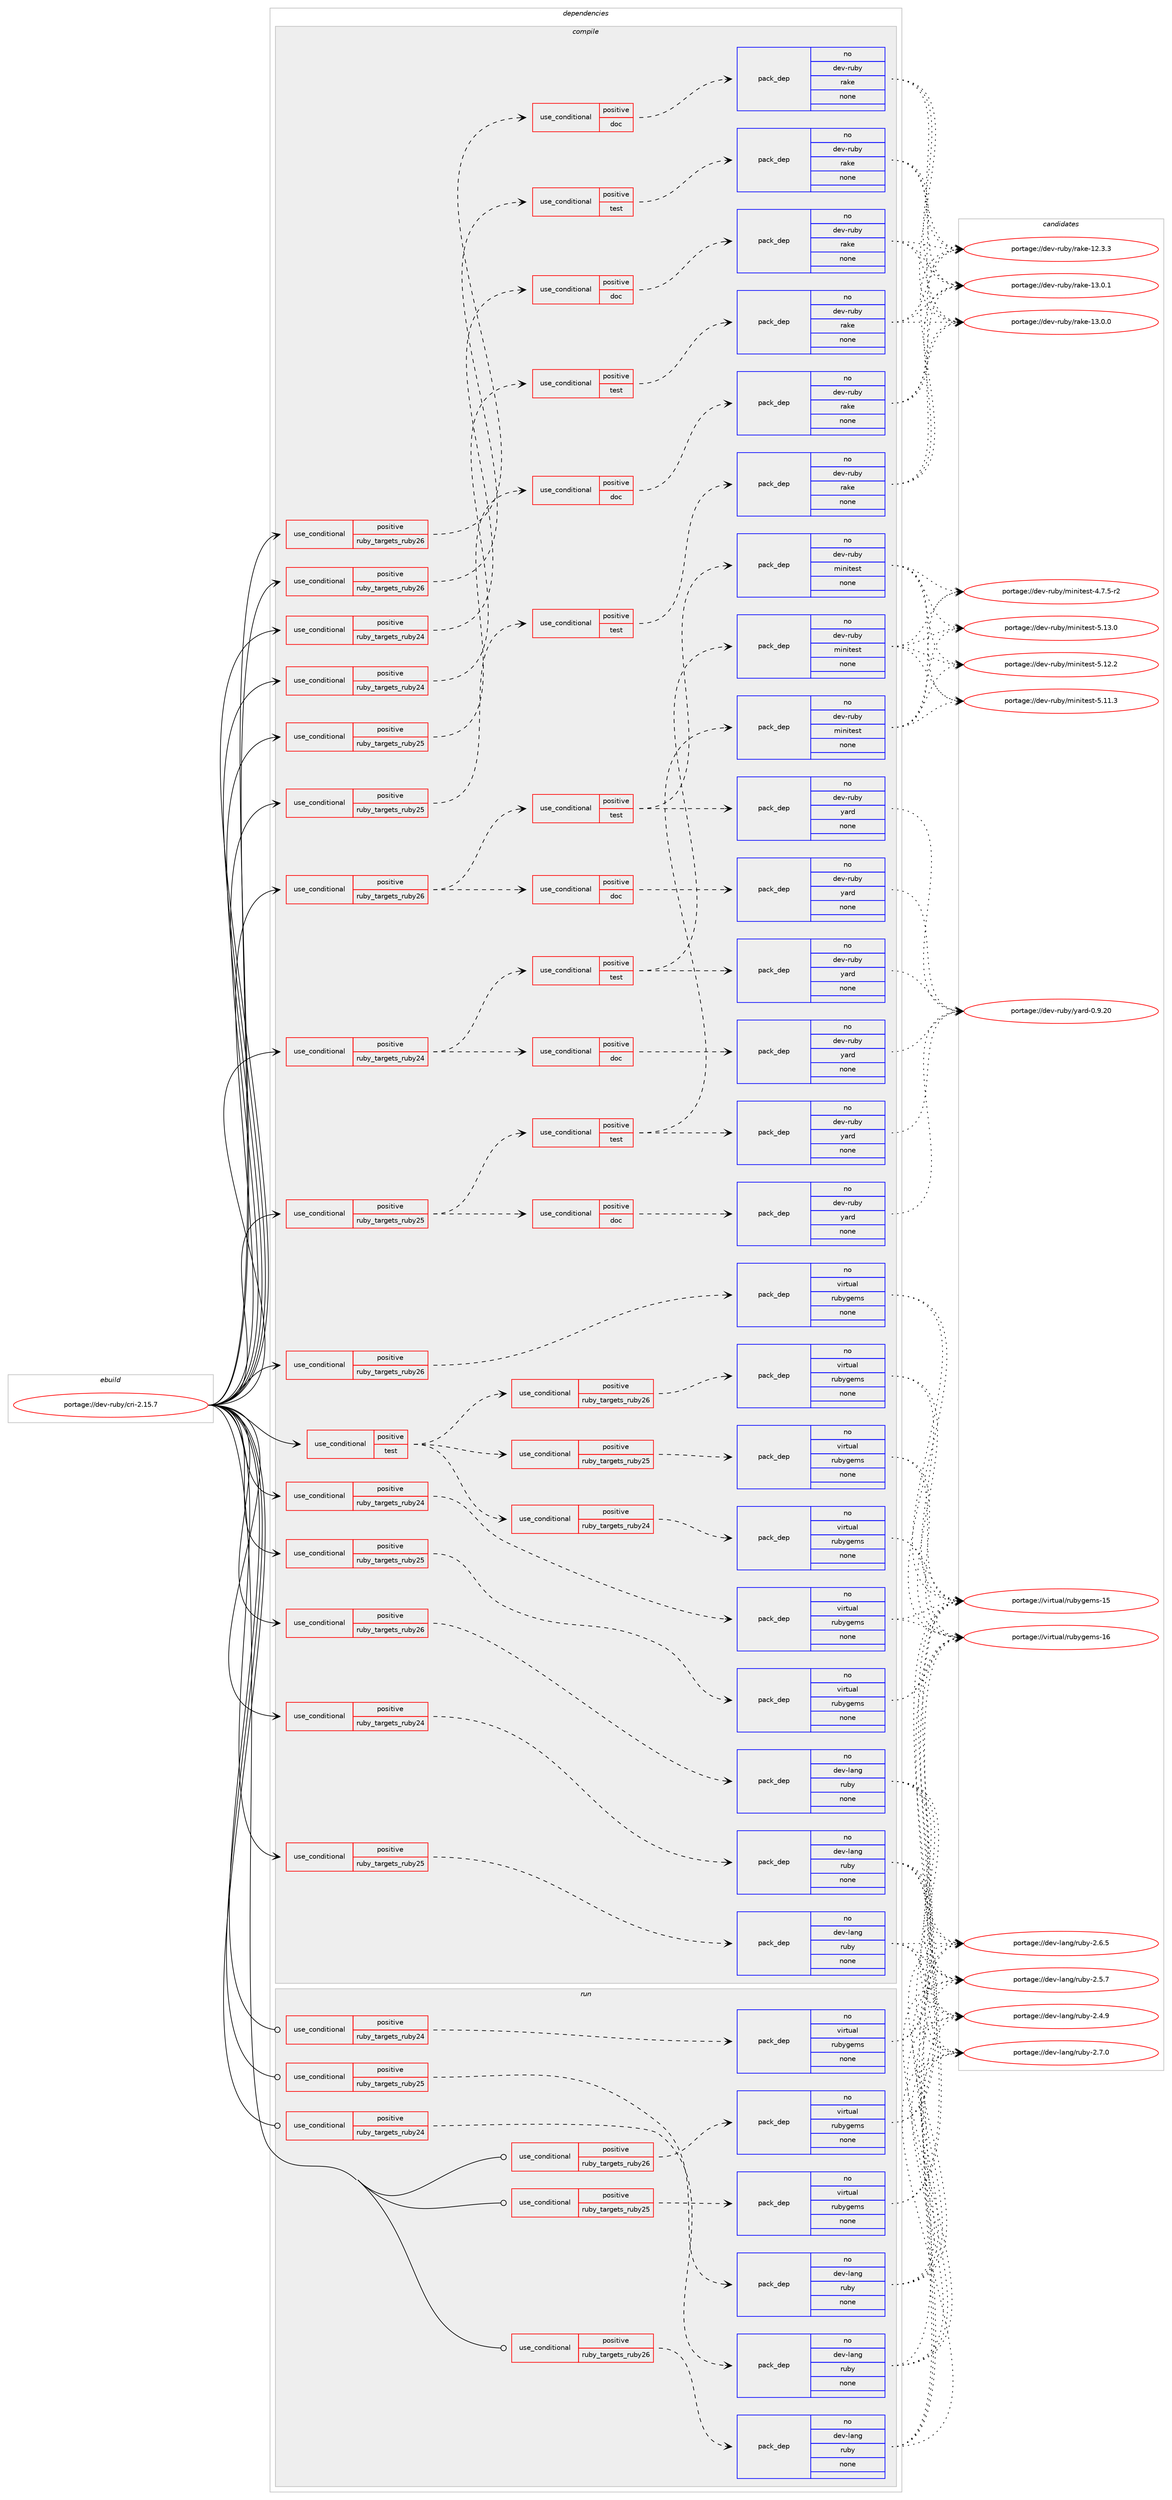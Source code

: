 digraph prolog {

# *************
# Graph options
# *************

newrank=true;
concentrate=true;
compound=true;
graph [rankdir=LR,fontname=Helvetica,fontsize=10,ranksep=1.5];#, ranksep=2.5, nodesep=0.2];
edge  [arrowhead=vee];
node  [fontname=Helvetica,fontsize=10];

# **********
# The ebuild
# **********

subgraph cluster_leftcol {
color=gray;
rank=same;
label=<<i>ebuild</i>>;
id [label="portage://dev-ruby/cri-2.15.7", color=red, width=4, href="../dev-ruby/cri-2.15.7.svg"];
}

# ****************
# The dependencies
# ****************

subgraph cluster_midcol {
color=gray;
label=<<i>dependencies</i>>;
subgraph cluster_compile {
fillcolor="#eeeeee";
style=filled;
label=<<i>compile</i>>;
subgraph cond90168 {
dependency361592 [label=<<TABLE BORDER="0" CELLBORDER="1" CELLSPACING="0" CELLPADDING="4"><TR><TD ROWSPAN="3" CELLPADDING="10">use_conditional</TD></TR><TR><TD>positive</TD></TR><TR><TD>ruby_targets_ruby24</TD></TR></TABLE>>, shape=none, color=red];
subgraph cond90169 {
dependency361593 [label=<<TABLE BORDER="0" CELLBORDER="1" CELLSPACING="0" CELLPADDING="4"><TR><TD ROWSPAN="3" CELLPADDING="10">use_conditional</TD></TR><TR><TD>positive</TD></TR><TR><TD>doc</TD></TR></TABLE>>, shape=none, color=red];
subgraph pack266610 {
dependency361594 [label=<<TABLE BORDER="0" CELLBORDER="1" CELLSPACING="0" CELLPADDING="4" WIDTH="220"><TR><TD ROWSPAN="6" CELLPADDING="30">pack_dep</TD></TR><TR><TD WIDTH="110">no</TD></TR><TR><TD>dev-ruby</TD></TR><TR><TD>rake</TD></TR><TR><TD>none</TD></TR><TR><TD></TD></TR></TABLE>>, shape=none, color=blue];
}
dependency361593:e -> dependency361594:w [weight=20,style="dashed",arrowhead="vee"];
}
dependency361592:e -> dependency361593:w [weight=20,style="dashed",arrowhead="vee"];
}
id:e -> dependency361592:w [weight=20,style="solid",arrowhead="vee"];
subgraph cond90170 {
dependency361595 [label=<<TABLE BORDER="0" CELLBORDER="1" CELLSPACING="0" CELLPADDING="4"><TR><TD ROWSPAN="3" CELLPADDING="10">use_conditional</TD></TR><TR><TD>positive</TD></TR><TR><TD>ruby_targets_ruby24</TD></TR></TABLE>>, shape=none, color=red];
subgraph cond90171 {
dependency361596 [label=<<TABLE BORDER="0" CELLBORDER="1" CELLSPACING="0" CELLPADDING="4"><TR><TD ROWSPAN="3" CELLPADDING="10">use_conditional</TD></TR><TR><TD>positive</TD></TR><TR><TD>doc</TD></TR></TABLE>>, shape=none, color=red];
subgraph pack266611 {
dependency361597 [label=<<TABLE BORDER="0" CELLBORDER="1" CELLSPACING="0" CELLPADDING="4" WIDTH="220"><TR><TD ROWSPAN="6" CELLPADDING="30">pack_dep</TD></TR><TR><TD WIDTH="110">no</TD></TR><TR><TD>dev-ruby</TD></TR><TR><TD>yard</TD></TR><TR><TD>none</TD></TR><TR><TD></TD></TR></TABLE>>, shape=none, color=blue];
}
dependency361596:e -> dependency361597:w [weight=20,style="dashed",arrowhead="vee"];
}
dependency361595:e -> dependency361596:w [weight=20,style="dashed",arrowhead="vee"];
subgraph cond90172 {
dependency361598 [label=<<TABLE BORDER="0" CELLBORDER="1" CELLSPACING="0" CELLPADDING="4"><TR><TD ROWSPAN="3" CELLPADDING="10">use_conditional</TD></TR><TR><TD>positive</TD></TR><TR><TD>test</TD></TR></TABLE>>, shape=none, color=red];
subgraph pack266612 {
dependency361599 [label=<<TABLE BORDER="0" CELLBORDER="1" CELLSPACING="0" CELLPADDING="4" WIDTH="220"><TR><TD ROWSPAN="6" CELLPADDING="30">pack_dep</TD></TR><TR><TD WIDTH="110">no</TD></TR><TR><TD>dev-ruby</TD></TR><TR><TD>yard</TD></TR><TR><TD>none</TD></TR><TR><TD></TD></TR></TABLE>>, shape=none, color=blue];
}
dependency361598:e -> dependency361599:w [weight=20,style="dashed",arrowhead="vee"];
subgraph pack266613 {
dependency361600 [label=<<TABLE BORDER="0" CELLBORDER="1" CELLSPACING="0" CELLPADDING="4" WIDTH="220"><TR><TD ROWSPAN="6" CELLPADDING="30">pack_dep</TD></TR><TR><TD WIDTH="110">no</TD></TR><TR><TD>dev-ruby</TD></TR><TR><TD>minitest</TD></TR><TR><TD>none</TD></TR><TR><TD></TD></TR></TABLE>>, shape=none, color=blue];
}
dependency361598:e -> dependency361600:w [weight=20,style="dashed",arrowhead="vee"];
}
dependency361595:e -> dependency361598:w [weight=20,style="dashed",arrowhead="vee"];
}
id:e -> dependency361595:w [weight=20,style="solid",arrowhead="vee"];
subgraph cond90173 {
dependency361601 [label=<<TABLE BORDER="0" CELLBORDER="1" CELLSPACING="0" CELLPADDING="4"><TR><TD ROWSPAN="3" CELLPADDING="10">use_conditional</TD></TR><TR><TD>positive</TD></TR><TR><TD>ruby_targets_ruby24</TD></TR></TABLE>>, shape=none, color=red];
subgraph cond90174 {
dependency361602 [label=<<TABLE BORDER="0" CELLBORDER="1" CELLSPACING="0" CELLPADDING="4"><TR><TD ROWSPAN="3" CELLPADDING="10">use_conditional</TD></TR><TR><TD>positive</TD></TR><TR><TD>test</TD></TR></TABLE>>, shape=none, color=red];
subgraph pack266614 {
dependency361603 [label=<<TABLE BORDER="0" CELLBORDER="1" CELLSPACING="0" CELLPADDING="4" WIDTH="220"><TR><TD ROWSPAN="6" CELLPADDING="30">pack_dep</TD></TR><TR><TD WIDTH="110">no</TD></TR><TR><TD>dev-ruby</TD></TR><TR><TD>rake</TD></TR><TR><TD>none</TD></TR><TR><TD></TD></TR></TABLE>>, shape=none, color=blue];
}
dependency361602:e -> dependency361603:w [weight=20,style="dashed",arrowhead="vee"];
}
dependency361601:e -> dependency361602:w [weight=20,style="dashed",arrowhead="vee"];
}
id:e -> dependency361601:w [weight=20,style="solid",arrowhead="vee"];
subgraph cond90175 {
dependency361604 [label=<<TABLE BORDER="0" CELLBORDER="1" CELLSPACING="0" CELLPADDING="4"><TR><TD ROWSPAN="3" CELLPADDING="10">use_conditional</TD></TR><TR><TD>positive</TD></TR><TR><TD>ruby_targets_ruby24</TD></TR></TABLE>>, shape=none, color=red];
subgraph pack266615 {
dependency361605 [label=<<TABLE BORDER="0" CELLBORDER="1" CELLSPACING="0" CELLPADDING="4" WIDTH="220"><TR><TD ROWSPAN="6" CELLPADDING="30">pack_dep</TD></TR><TR><TD WIDTH="110">no</TD></TR><TR><TD>dev-lang</TD></TR><TR><TD>ruby</TD></TR><TR><TD>none</TD></TR><TR><TD></TD></TR></TABLE>>, shape=none, color=blue];
}
dependency361604:e -> dependency361605:w [weight=20,style="dashed",arrowhead="vee"];
}
id:e -> dependency361604:w [weight=20,style="solid",arrowhead="vee"];
subgraph cond90176 {
dependency361606 [label=<<TABLE BORDER="0" CELLBORDER="1" CELLSPACING="0" CELLPADDING="4"><TR><TD ROWSPAN="3" CELLPADDING="10">use_conditional</TD></TR><TR><TD>positive</TD></TR><TR><TD>ruby_targets_ruby24</TD></TR></TABLE>>, shape=none, color=red];
subgraph pack266616 {
dependency361607 [label=<<TABLE BORDER="0" CELLBORDER="1" CELLSPACING="0" CELLPADDING="4" WIDTH="220"><TR><TD ROWSPAN="6" CELLPADDING="30">pack_dep</TD></TR><TR><TD WIDTH="110">no</TD></TR><TR><TD>virtual</TD></TR><TR><TD>rubygems</TD></TR><TR><TD>none</TD></TR><TR><TD></TD></TR></TABLE>>, shape=none, color=blue];
}
dependency361606:e -> dependency361607:w [weight=20,style="dashed",arrowhead="vee"];
}
id:e -> dependency361606:w [weight=20,style="solid",arrowhead="vee"];
subgraph cond90177 {
dependency361608 [label=<<TABLE BORDER="0" CELLBORDER="1" CELLSPACING="0" CELLPADDING="4"><TR><TD ROWSPAN="3" CELLPADDING="10">use_conditional</TD></TR><TR><TD>positive</TD></TR><TR><TD>ruby_targets_ruby25</TD></TR></TABLE>>, shape=none, color=red];
subgraph cond90178 {
dependency361609 [label=<<TABLE BORDER="0" CELLBORDER="1" CELLSPACING="0" CELLPADDING="4"><TR><TD ROWSPAN="3" CELLPADDING="10">use_conditional</TD></TR><TR><TD>positive</TD></TR><TR><TD>doc</TD></TR></TABLE>>, shape=none, color=red];
subgraph pack266617 {
dependency361610 [label=<<TABLE BORDER="0" CELLBORDER="1" CELLSPACING="0" CELLPADDING="4" WIDTH="220"><TR><TD ROWSPAN="6" CELLPADDING="30">pack_dep</TD></TR><TR><TD WIDTH="110">no</TD></TR><TR><TD>dev-ruby</TD></TR><TR><TD>rake</TD></TR><TR><TD>none</TD></TR><TR><TD></TD></TR></TABLE>>, shape=none, color=blue];
}
dependency361609:e -> dependency361610:w [weight=20,style="dashed",arrowhead="vee"];
}
dependency361608:e -> dependency361609:w [weight=20,style="dashed",arrowhead="vee"];
}
id:e -> dependency361608:w [weight=20,style="solid",arrowhead="vee"];
subgraph cond90179 {
dependency361611 [label=<<TABLE BORDER="0" CELLBORDER="1" CELLSPACING="0" CELLPADDING="4"><TR><TD ROWSPAN="3" CELLPADDING="10">use_conditional</TD></TR><TR><TD>positive</TD></TR><TR><TD>ruby_targets_ruby25</TD></TR></TABLE>>, shape=none, color=red];
subgraph cond90180 {
dependency361612 [label=<<TABLE BORDER="0" CELLBORDER="1" CELLSPACING="0" CELLPADDING="4"><TR><TD ROWSPAN="3" CELLPADDING="10">use_conditional</TD></TR><TR><TD>positive</TD></TR><TR><TD>doc</TD></TR></TABLE>>, shape=none, color=red];
subgraph pack266618 {
dependency361613 [label=<<TABLE BORDER="0" CELLBORDER="1" CELLSPACING="0" CELLPADDING="4" WIDTH="220"><TR><TD ROWSPAN="6" CELLPADDING="30">pack_dep</TD></TR><TR><TD WIDTH="110">no</TD></TR><TR><TD>dev-ruby</TD></TR><TR><TD>yard</TD></TR><TR><TD>none</TD></TR><TR><TD></TD></TR></TABLE>>, shape=none, color=blue];
}
dependency361612:e -> dependency361613:w [weight=20,style="dashed",arrowhead="vee"];
}
dependency361611:e -> dependency361612:w [weight=20,style="dashed",arrowhead="vee"];
subgraph cond90181 {
dependency361614 [label=<<TABLE BORDER="0" CELLBORDER="1" CELLSPACING="0" CELLPADDING="4"><TR><TD ROWSPAN="3" CELLPADDING="10">use_conditional</TD></TR><TR><TD>positive</TD></TR><TR><TD>test</TD></TR></TABLE>>, shape=none, color=red];
subgraph pack266619 {
dependency361615 [label=<<TABLE BORDER="0" CELLBORDER="1" CELLSPACING="0" CELLPADDING="4" WIDTH="220"><TR><TD ROWSPAN="6" CELLPADDING="30">pack_dep</TD></TR><TR><TD WIDTH="110">no</TD></TR><TR><TD>dev-ruby</TD></TR><TR><TD>yard</TD></TR><TR><TD>none</TD></TR><TR><TD></TD></TR></TABLE>>, shape=none, color=blue];
}
dependency361614:e -> dependency361615:w [weight=20,style="dashed",arrowhead="vee"];
subgraph pack266620 {
dependency361616 [label=<<TABLE BORDER="0" CELLBORDER="1" CELLSPACING="0" CELLPADDING="4" WIDTH="220"><TR><TD ROWSPAN="6" CELLPADDING="30">pack_dep</TD></TR><TR><TD WIDTH="110">no</TD></TR><TR><TD>dev-ruby</TD></TR><TR><TD>minitest</TD></TR><TR><TD>none</TD></TR><TR><TD></TD></TR></TABLE>>, shape=none, color=blue];
}
dependency361614:e -> dependency361616:w [weight=20,style="dashed",arrowhead="vee"];
}
dependency361611:e -> dependency361614:w [weight=20,style="dashed",arrowhead="vee"];
}
id:e -> dependency361611:w [weight=20,style="solid",arrowhead="vee"];
subgraph cond90182 {
dependency361617 [label=<<TABLE BORDER="0" CELLBORDER="1" CELLSPACING="0" CELLPADDING="4"><TR><TD ROWSPAN="3" CELLPADDING="10">use_conditional</TD></TR><TR><TD>positive</TD></TR><TR><TD>ruby_targets_ruby25</TD></TR></TABLE>>, shape=none, color=red];
subgraph cond90183 {
dependency361618 [label=<<TABLE BORDER="0" CELLBORDER="1" CELLSPACING="0" CELLPADDING="4"><TR><TD ROWSPAN="3" CELLPADDING="10">use_conditional</TD></TR><TR><TD>positive</TD></TR><TR><TD>test</TD></TR></TABLE>>, shape=none, color=red];
subgraph pack266621 {
dependency361619 [label=<<TABLE BORDER="0" CELLBORDER="1" CELLSPACING="0" CELLPADDING="4" WIDTH="220"><TR><TD ROWSPAN="6" CELLPADDING="30">pack_dep</TD></TR><TR><TD WIDTH="110">no</TD></TR><TR><TD>dev-ruby</TD></TR><TR><TD>rake</TD></TR><TR><TD>none</TD></TR><TR><TD></TD></TR></TABLE>>, shape=none, color=blue];
}
dependency361618:e -> dependency361619:w [weight=20,style="dashed",arrowhead="vee"];
}
dependency361617:e -> dependency361618:w [weight=20,style="dashed",arrowhead="vee"];
}
id:e -> dependency361617:w [weight=20,style="solid",arrowhead="vee"];
subgraph cond90184 {
dependency361620 [label=<<TABLE BORDER="0" CELLBORDER="1" CELLSPACING="0" CELLPADDING="4"><TR><TD ROWSPAN="3" CELLPADDING="10">use_conditional</TD></TR><TR><TD>positive</TD></TR><TR><TD>ruby_targets_ruby25</TD></TR></TABLE>>, shape=none, color=red];
subgraph pack266622 {
dependency361621 [label=<<TABLE BORDER="0" CELLBORDER="1" CELLSPACING="0" CELLPADDING="4" WIDTH="220"><TR><TD ROWSPAN="6" CELLPADDING="30">pack_dep</TD></TR><TR><TD WIDTH="110">no</TD></TR><TR><TD>dev-lang</TD></TR><TR><TD>ruby</TD></TR><TR><TD>none</TD></TR><TR><TD></TD></TR></TABLE>>, shape=none, color=blue];
}
dependency361620:e -> dependency361621:w [weight=20,style="dashed",arrowhead="vee"];
}
id:e -> dependency361620:w [weight=20,style="solid",arrowhead="vee"];
subgraph cond90185 {
dependency361622 [label=<<TABLE BORDER="0" CELLBORDER="1" CELLSPACING="0" CELLPADDING="4"><TR><TD ROWSPAN="3" CELLPADDING="10">use_conditional</TD></TR><TR><TD>positive</TD></TR><TR><TD>ruby_targets_ruby25</TD></TR></TABLE>>, shape=none, color=red];
subgraph pack266623 {
dependency361623 [label=<<TABLE BORDER="0" CELLBORDER="1" CELLSPACING="0" CELLPADDING="4" WIDTH="220"><TR><TD ROWSPAN="6" CELLPADDING="30">pack_dep</TD></TR><TR><TD WIDTH="110">no</TD></TR><TR><TD>virtual</TD></TR><TR><TD>rubygems</TD></TR><TR><TD>none</TD></TR><TR><TD></TD></TR></TABLE>>, shape=none, color=blue];
}
dependency361622:e -> dependency361623:w [weight=20,style="dashed",arrowhead="vee"];
}
id:e -> dependency361622:w [weight=20,style="solid",arrowhead="vee"];
subgraph cond90186 {
dependency361624 [label=<<TABLE BORDER="0" CELLBORDER="1" CELLSPACING="0" CELLPADDING="4"><TR><TD ROWSPAN="3" CELLPADDING="10">use_conditional</TD></TR><TR><TD>positive</TD></TR><TR><TD>ruby_targets_ruby26</TD></TR></TABLE>>, shape=none, color=red];
subgraph cond90187 {
dependency361625 [label=<<TABLE BORDER="0" CELLBORDER="1" CELLSPACING="0" CELLPADDING="4"><TR><TD ROWSPAN="3" CELLPADDING="10">use_conditional</TD></TR><TR><TD>positive</TD></TR><TR><TD>doc</TD></TR></TABLE>>, shape=none, color=red];
subgraph pack266624 {
dependency361626 [label=<<TABLE BORDER="0" CELLBORDER="1" CELLSPACING="0" CELLPADDING="4" WIDTH="220"><TR><TD ROWSPAN="6" CELLPADDING="30">pack_dep</TD></TR><TR><TD WIDTH="110">no</TD></TR><TR><TD>dev-ruby</TD></TR><TR><TD>rake</TD></TR><TR><TD>none</TD></TR><TR><TD></TD></TR></TABLE>>, shape=none, color=blue];
}
dependency361625:e -> dependency361626:w [weight=20,style="dashed",arrowhead="vee"];
}
dependency361624:e -> dependency361625:w [weight=20,style="dashed",arrowhead="vee"];
}
id:e -> dependency361624:w [weight=20,style="solid",arrowhead="vee"];
subgraph cond90188 {
dependency361627 [label=<<TABLE BORDER="0" CELLBORDER="1" CELLSPACING="0" CELLPADDING="4"><TR><TD ROWSPAN="3" CELLPADDING="10">use_conditional</TD></TR><TR><TD>positive</TD></TR><TR><TD>ruby_targets_ruby26</TD></TR></TABLE>>, shape=none, color=red];
subgraph cond90189 {
dependency361628 [label=<<TABLE BORDER="0" CELLBORDER="1" CELLSPACING="0" CELLPADDING="4"><TR><TD ROWSPAN="3" CELLPADDING="10">use_conditional</TD></TR><TR><TD>positive</TD></TR><TR><TD>doc</TD></TR></TABLE>>, shape=none, color=red];
subgraph pack266625 {
dependency361629 [label=<<TABLE BORDER="0" CELLBORDER="1" CELLSPACING="0" CELLPADDING="4" WIDTH="220"><TR><TD ROWSPAN="6" CELLPADDING="30">pack_dep</TD></TR><TR><TD WIDTH="110">no</TD></TR><TR><TD>dev-ruby</TD></TR><TR><TD>yard</TD></TR><TR><TD>none</TD></TR><TR><TD></TD></TR></TABLE>>, shape=none, color=blue];
}
dependency361628:e -> dependency361629:w [weight=20,style="dashed",arrowhead="vee"];
}
dependency361627:e -> dependency361628:w [weight=20,style="dashed",arrowhead="vee"];
subgraph cond90190 {
dependency361630 [label=<<TABLE BORDER="0" CELLBORDER="1" CELLSPACING="0" CELLPADDING="4"><TR><TD ROWSPAN="3" CELLPADDING="10">use_conditional</TD></TR><TR><TD>positive</TD></TR><TR><TD>test</TD></TR></TABLE>>, shape=none, color=red];
subgraph pack266626 {
dependency361631 [label=<<TABLE BORDER="0" CELLBORDER="1" CELLSPACING="0" CELLPADDING="4" WIDTH="220"><TR><TD ROWSPAN="6" CELLPADDING="30">pack_dep</TD></TR><TR><TD WIDTH="110">no</TD></TR><TR><TD>dev-ruby</TD></TR><TR><TD>yard</TD></TR><TR><TD>none</TD></TR><TR><TD></TD></TR></TABLE>>, shape=none, color=blue];
}
dependency361630:e -> dependency361631:w [weight=20,style="dashed",arrowhead="vee"];
subgraph pack266627 {
dependency361632 [label=<<TABLE BORDER="0" CELLBORDER="1" CELLSPACING="0" CELLPADDING="4" WIDTH="220"><TR><TD ROWSPAN="6" CELLPADDING="30">pack_dep</TD></TR><TR><TD WIDTH="110">no</TD></TR><TR><TD>dev-ruby</TD></TR><TR><TD>minitest</TD></TR><TR><TD>none</TD></TR><TR><TD></TD></TR></TABLE>>, shape=none, color=blue];
}
dependency361630:e -> dependency361632:w [weight=20,style="dashed",arrowhead="vee"];
}
dependency361627:e -> dependency361630:w [weight=20,style="dashed",arrowhead="vee"];
}
id:e -> dependency361627:w [weight=20,style="solid",arrowhead="vee"];
subgraph cond90191 {
dependency361633 [label=<<TABLE BORDER="0" CELLBORDER="1" CELLSPACING="0" CELLPADDING="4"><TR><TD ROWSPAN="3" CELLPADDING="10">use_conditional</TD></TR><TR><TD>positive</TD></TR><TR><TD>ruby_targets_ruby26</TD></TR></TABLE>>, shape=none, color=red];
subgraph cond90192 {
dependency361634 [label=<<TABLE BORDER="0" CELLBORDER="1" CELLSPACING="0" CELLPADDING="4"><TR><TD ROWSPAN="3" CELLPADDING="10">use_conditional</TD></TR><TR><TD>positive</TD></TR><TR><TD>test</TD></TR></TABLE>>, shape=none, color=red];
subgraph pack266628 {
dependency361635 [label=<<TABLE BORDER="0" CELLBORDER="1" CELLSPACING="0" CELLPADDING="4" WIDTH="220"><TR><TD ROWSPAN="6" CELLPADDING="30">pack_dep</TD></TR><TR><TD WIDTH="110">no</TD></TR><TR><TD>dev-ruby</TD></TR><TR><TD>rake</TD></TR><TR><TD>none</TD></TR><TR><TD></TD></TR></TABLE>>, shape=none, color=blue];
}
dependency361634:e -> dependency361635:w [weight=20,style="dashed",arrowhead="vee"];
}
dependency361633:e -> dependency361634:w [weight=20,style="dashed",arrowhead="vee"];
}
id:e -> dependency361633:w [weight=20,style="solid",arrowhead="vee"];
subgraph cond90193 {
dependency361636 [label=<<TABLE BORDER="0" CELLBORDER="1" CELLSPACING="0" CELLPADDING="4"><TR><TD ROWSPAN="3" CELLPADDING="10">use_conditional</TD></TR><TR><TD>positive</TD></TR><TR><TD>ruby_targets_ruby26</TD></TR></TABLE>>, shape=none, color=red];
subgraph pack266629 {
dependency361637 [label=<<TABLE BORDER="0" CELLBORDER="1" CELLSPACING="0" CELLPADDING="4" WIDTH="220"><TR><TD ROWSPAN="6" CELLPADDING="30">pack_dep</TD></TR><TR><TD WIDTH="110">no</TD></TR><TR><TD>dev-lang</TD></TR><TR><TD>ruby</TD></TR><TR><TD>none</TD></TR><TR><TD></TD></TR></TABLE>>, shape=none, color=blue];
}
dependency361636:e -> dependency361637:w [weight=20,style="dashed",arrowhead="vee"];
}
id:e -> dependency361636:w [weight=20,style="solid",arrowhead="vee"];
subgraph cond90194 {
dependency361638 [label=<<TABLE BORDER="0" CELLBORDER="1" CELLSPACING="0" CELLPADDING="4"><TR><TD ROWSPAN="3" CELLPADDING="10">use_conditional</TD></TR><TR><TD>positive</TD></TR><TR><TD>ruby_targets_ruby26</TD></TR></TABLE>>, shape=none, color=red];
subgraph pack266630 {
dependency361639 [label=<<TABLE BORDER="0" CELLBORDER="1" CELLSPACING="0" CELLPADDING="4" WIDTH="220"><TR><TD ROWSPAN="6" CELLPADDING="30">pack_dep</TD></TR><TR><TD WIDTH="110">no</TD></TR><TR><TD>virtual</TD></TR><TR><TD>rubygems</TD></TR><TR><TD>none</TD></TR><TR><TD></TD></TR></TABLE>>, shape=none, color=blue];
}
dependency361638:e -> dependency361639:w [weight=20,style="dashed",arrowhead="vee"];
}
id:e -> dependency361638:w [weight=20,style="solid",arrowhead="vee"];
subgraph cond90195 {
dependency361640 [label=<<TABLE BORDER="0" CELLBORDER="1" CELLSPACING="0" CELLPADDING="4"><TR><TD ROWSPAN="3" CELLPADDING="10">use_conditional</TD></TR><TR><TD>positive</TD></TR><TR><TD>test</TD></TR></TABLE>>, shape=none, color=red];
subgraph cond90196 {
dependency361641 [label=<<TABLE BORDER="0" CELLBORDER="1" CELLSPACING="0" CELLPADDING="4"><TR><TD ROWSPAN="3" CELLPADDING="10">use_conditional</TD></TR><TR><TD>positive</TD></TR><TR><TD>ruby_targets_ruby24</TD></TR></TABLE>>, shape=none, color=red];
subgraph pack266631 {
dependency361642 [label=<<TABLE BORDER="0" CELLBORDER="1" CELLSPACING="0" CELLPADDING="4" WIDTH="220"><TR><TD ROWSPAN="6" CELLPADDING="30">pack_dep</TD></TR><TR><TD WIDTH="110">no</TD></TR><TR><TD>virtual</TD></TR><TR><TD>rubygems</TD></TR><TR><TD>none</TD></TR><TR><TD></TD></TR></TABLE>>, shape=none, color=blue];
}
dependency361641:e -> dependency361642:w [weight=20,style="dashed",arrowhead="vee"];
}
dependency361640:e -> dependency361641:w [weight=20,style="dashed",arrowhead="vee"];
subgraph cond90197 {
dependency361643 [label=<<TABLE BORDER="0" CELLBORDER="1" CELLSPACING="0" CELLPADDING="4"><TR><TD ROWSPAN="3" CELLPADDING="10">use_conditional</TD></TR><TR><TD>positive</TD></TR><TR><TD>ruby_targets_ruby25</TD></TR></TABLE>>, shape=none, color=red];
subgraph pack266632 {
dependency361644 [label=<<TABLE BORDER="0" CELLBORDER="1" CELLSPACING="0" CELLPADDING="4" WIDTH="220"><TR><TD ROWSPAN="6" CELLPADDING="30">pack_dep</TD></TR><TR><TD WIDTH="110">no</TD></TR><TR><TD>virtual</TD></TR><TR><TD>rubygems</TD></TR><TR><TD>none</TD></TR><TR><TD></TD></TR></TABLE>>, shape=none, color=blue];
}
dependency361643:e -> dependency361644:w [weight=20,style="dashed",arrowhead="vee"];
}
dependency361640:e -> dependency361643:w [weight=20,style="dashed",arrowhead="vee"];
subgraph cond90198 {
dependency361645 [label=<<TABLE BORDER="0" CELLBORDER="1" CELLSPACING="0" CELLPADDING="4"><TR><TD ROWSPAN="3" CELLPADDING="10">use_conditional</TD></TR><TR><TD>positive</TD></TR><TR><TD>ruby_targets_ruby26</TD></TR></TABLE>>, shape=none, color=red];
subgraph pack266633 {
dependency361646 [label=<<TABLE BORDER="0" CELLBORDER="1" CELLSPACING="0" CELLPADDING="4" WIDTH="220"><TR><TD ROWSPAN="6" CELLPADDING="30">pack_dep</TD></TR><TR><TD WIDTH="110">no</TD></TR><TR><TD>virtual</TD></TR><TR><TD>rubygems</TD></TR><TR><TD>none</TD></TR><TR><TD></TD></TR></TABLE>>, shape=none, color=blue];
}
dependency361645:e -> dependency361646:w [weight=20,style="dashed",arrowhead="vee"];
}
dependency361640:e -> dependency361645:w [weight=20,style="dashed",arrowhead="vee"];
}
id:e -> dependency361640:w [weight=20,style="solid",arrowhead="vee"];
}
subgraph cluster_compileandrun {
fillcolor="#eeeeee";
style=filled;
label=<<i>compile and run</i>>;
}
subgraph cluster_run {
fillcolor="#eeeeee";
style=filled;
label=<<i>run</i>>;
subgraph cond90199 {
dependency361647 [label=<<TABLE BORDER="0" CELLBORDER="1" CELLSPACING="0" CELLPADDING="4"><TR><TD ROWSPAN="3" CELLPADDING="10">use_conditional</TD></TR><TR><TD>positive</TD></TR><TR><TD>ruby_targets_ruby24</TD></TR></TABLE>>, shape=none, color=red];
subgraph pack266634 {
dependency361648 [label=<<TABLE BORDER="0" CELLBORDER="1" CELLSPACING="0" CELLPADDING="4" WIDTH="220"><TR><TD ROWSPAN="6" CELLPADDING="30">pack_dep</TD></TR><TR><TD WIDTH="110">no</TD></TR><TR><TD>dev-lang</TD></TR><TR><TD>ruby</TD></TR><TR><TD>none</TD></TR><TR><TD></TD></TR></TABLE>>, shape=none, color=blue];
}
dependency361647:e -> dependency361648:w [weight=20,style="dashed",arrowhead="vee"];
}
id:e -> dependency361647:w [weight=20,style="solid",arrowhead="odot"];
subgraph cond90200 {
dependency361649 [label=<<TABLE BORDER="0" CELLBORDER="1" CELLSPACING="0" CELLPADDING="4"><TR><TD ROWSPAN="3" CELLPADDING="10">use_conditional</TD></TR><TR><TD>positive</TD></TR><TR><TD>ruby_targets_ruby24</TD></TR></TABLE>>, shape=none, color=red];
subgraph pack266635 {
dependency361650 [label=<<TABLE BORDER="0" CELLBORDER="1" CELLSPACING="0" CELLPADDING="4" WIDTH="220"><TR><TD ROWSPAN="6" CELLPADDING="30">pack_dep</TD></TR><TR><TD WIDTH="110">no</TD></TR><TR><TD>virtual</TD></TR><TR><TD>rubygems</TD></TR><TR><TD>none</TD></TR><TR><TD></TD></TR></TABLE>>, shape=none, color=blue];
}
dependency361649:e -> dependency361650:w [weight=20,style="dashed",arrowhead="vee"];
}
id:e -> dependency361649:w [weight=20,style="solid",arrowhead="odot"];
subgraph cond90201 {
dependency361651 [label=<<TABLE BORDER="0" CELLBORDER="1" CELLSPACING="0" CELLPADDING="4"><TR><TD ROWSPAN="3" CELLPADDING="10">use_conditional</TD></TR><TR><TD>positive</TD></TR><TR><TD>ruby_targets_ruby25</TD></TR></TABLE>>, shape=none, color=red];
subgraph pack266636 {
dependency361652 [label=<<TABLE BORDER="0" CELLBORDER="1" CELLSPACING="0" CELLPADDING="4" WIDTH="220"><TR><TD ROWSPAN="6" CELLPADDING="30">pack_dep</TD></TR><TR><TD WIDTH="110">no</TD></TR><TR><TD>dev-lang</TD></TR><TR><TD>ruby</TD></TR><TR><TD>none</TD></TR><TR><TD></TD></TR></TABLE>>, shape=none, color=blue];
}
dependency361651:e -> dependency361652:w [weight=20,style="dashed",arrowhead="vee"];
}
id:e -> dependency361651:w [weight=20,style="solid",arrowhead="odot"];
subgraph cond90202 {
dependency361653 [label=<<TABLE BORDER="0" CELLBORDER="1" CELLSPACING="0" CELLPADDING="4"><TR><TD ROWSPAN="3" CELLPADDING="10">use_conditional</TD></TR><TR><TD>positive</TD></TR><TR><TD>ruby_targets_ruby25</TD></TR></TABLE>>, shape=none, color=red];
subgraph pack266637 {
dependency361654 [label=<<TABLE BORDER="0" CELLBORDER="1" CELLSPACING="0" CELLPADDING="4" WIDTH="220"><TR><TD ROWSPAN="6" CELLPADDING="30">pack_dep</TD></TR><TR><TD WIDTH="110">no</TD></TR><TR><TD>virtual</TD></TR><TR><TD>rubygems</TD></TR><TR><TD>none</TD></TR><TR><TD></TD></TR></TABLE>>, shape=none, color=blue];
}
dependency361653:e -> dependency361654:w [weight=20,style="dashed",arrowhead="vee"];
}
id:e -> dependency361653:w [weight=20,style="solid",arrowhead="odot"];
subgraph cond90203 {
dependency361655 [label=<<TABLE BORDER="0" CELLBORDER="1" CELLSPACING="0" CELLPADDING="4"><TR><TD ROWSPAN="3" CELLPADDING="10">use_conditional</TD></TR><TR><TD>positive</TD></TR><TR><TD>ruby_targets_ruby26</TD></TR></TABLE>>, shape=none, color=red];
subgraph pack266638 {
dependency361656 [label=<<TABLE BORDER="0" CELLBORDER="1" CELLSPACING="0" CELLPADDING="4" WIDTH="220"><TR><TD ROWSPAN="6" CELLPADDING="30">pack_dep</TD></TR><TR><TD WIDTH="110">no</TD></TR><TR><TD>dev-lang</TD></TR><TR><TD>ruby</TD></TR><TR><TD>none</TD></TR><TR><TD></TD></TR></TABLE>>, shape=none, color=blue];
}
dependency361655:e -> dependency361656:w [weight=20,style="dashed",arrowhead="vee"];
}
id:e -> dependency361655:w [weight=20,style="solid",arrowhead="odot"];
subgraph cond90204 {
dependency361657 [label=<<TABLE BORDER="0" CELLBORDER="1" CELLSPACING="0" CELLPADDING="4"><TR><TD ROWSPAN="3" CELLPADDING="10">use_conditional</TD></TR><TR><TD>positive</TD></TR><TR><TD>ruby_targets_ruby26</TD></TR></TABLE>>, shape=none, color=red];
subgraph pack266639 {
dependency361658 [label=<<TABLE BORDER="0" CELLBORDER="1" CELLSPACING="0" CELLPADDING="4" WIDTH="220"><TR><TD ROWSPAN="6" CELLPADDING="30">pack_dep</TD></TR><TR><TD WIDTH="110">no</TD></TR><TR><TD>virtual</TD></TR><TR><TD>rubygems</TD></TR><TR><TD>none</TD></TR><TR><TD></TD></TR></TABLE>>, shape=none, color=blue];
}
dependency361657:e -> dependency361658:w [weight=20,style="dashed",arrowhead="vee"];
}
id:e -> dependency361657:w [weight=20,style="solid",arrowhead="odot"];
}
}

# **************
# The candidates
# **************

subgraph cluster_choices {
rank=same;
color=gray;
label=<<i>candidates</i>>;

subgraph choice266610 {
color=black;
nodesep=1;
choice1001011184511411798121471149710710145495146484649 [label="portage://dev-ruby/rake-13.0.1", color=red, width=4,href="../dev-ruby/rake-13.0.1.svg"];
choice1001011184511411798121471149710710145495146484648 [label="portage://dev-ruby/rake-13.0.0", color=red, width=4,href="../dev-ruby/rake-13.0.0.svg"];
choice1001011184511411798121471149710710145495046514651 [label="portage://dev-ruby/rake-12.3.3", color=red, width=4,href="../dev-ruby/rake-12.3.3.svg"];
dependency361594:e -> choice1001011184511411798121471149710710145495146484649:w [style=dotted,weight="100"];
dependency361594:e -> choice1001011184511411798121471149710710145495146484648:w [style=dotted,weight="100"];
dependency361594:e -> choice1001011184511411798121471149710710145495046514651:w [style=dotted,weight="100"];
}
subgraph choice266611 {
color=black;
nodesep=1;
choice1001011184511411798121471219711410045484657465048 [label="portage://dev-ruby/yard-0.9.20", color=red, width=4,href="../dev-ruby/yard-0.9.20.svg"];
dependency361597:e -> choice1001011184511411798121471219711410045484657465048:w [style=dotted,weight="100"];
}
subgraph choice266612 {
color=black;
nodesep=1;
choice1001011184511411798121471219711410045484657465048 [label="portage://dev-ruby/yard-0.9.20", color=red, width=4,href="../dev-ruby/yard-0.9.20.svg"];
dependency361599:e -> choice1001011184511411798121471219711410045484657465048:w [style=dotted,weight="100"];
}
subgraph choice266613 {
color=black;
nodesep=1;
choice10010111845114117981214710910511010511610111511645534649514648 [label="portage://dev-ruby/minitest-5.13.0", color=red, width=4,href="../dev-ruby/minitest-5.13.0.svg"];
choice10010111845114117981214710910511010511610111511645534649504650 [label="portage://dev-ruby/minitest-5.12.2", color=red, width=4,href="../dev-ruby/minitest-5.12.2.svg"];
choice10010111845114117981214710910511010511610111511645534649494651 [label="portage://dev-ruby/minitest-5.11.3", color=red, width=4,href="../dev-ruby/minitest-5.11.3.svg"];
choice1001011184511411798121471091051101051161011151164552465546534511450 [label="portage://dev-ruby/minitest-4.7.5-r2", color=red, width=4,href="../dev-ruby/minitest-4.7.5-r2.svg"];
dependency361600:e -> choice10010111845114117981214710910511010511610111511645534649514648:w [style=dotted,weight="100"];
dependency361600:e -> choice10010111845114117981214710910511010511610111511645534649504650:w [style=dotted,weight="100"];
dependency361600:e -> choice10010111845114117981214710910511010511610111511645534649494651:w [style=dotted,weight="100"];
dependency361600:e -> choice1001011184511411798121471091051101051161011151164552465546534511450:w [style=dotted,weight="100"];
}
subgraph choice266614 {
color=black;
nodesep=1;
choice1001011184511411798121471149710710145495146484649 [label="portage://dev-ruby/rake-13.0.1", color=red, width=4,href="../dev-ruby/rake-13.0.1.svg"];
choice1001011184511411798121471149710710145495146484648 [label="portage://dev-ruby/rake-13.0.0", color=red, width=4,href="../dev-ruby/rake-13.0.0.svg"];
choice1001011184511411798121471149710710145495046514651 [label="portage://dev-ruby/rake-12.3.3", color=red, width=4,href="../dev-ruby/rake-12.3.3.svg"];
dependency361603:e -> choice1001011184511411798121471149710710145495146484649:w [style=dotted,weight="100"];
dependency361603:e -> choice1001011184511411798121471149710710145495146484648:w [style=dotted,weight="100"];
dependency361603:e -> choice1001011184511411798121471149710710145495046514651:w [style=dotted,weight="100"];
}
subgraph choice266615 {
color=black;
nodesep=1;
choice10010111845108971101034711411798121455046554648 [label="portage://dev-lang/ruby-2.7.0", color=red, width=4,href="../dev-lang/ruby-2.7.0.svg"];
choice10010111845108971101034711411798121455046544653 [label="portage://dev-lang/ruby-2.6.5", color=red, width=4,href="../dev-lang/ruby-2.6.5.svg"];
choice10010111845108971101034711411798121455046534655 [label="portage://dev-lang/ruby-2.5.7", color=red, width=4,href="../dev-lang/ruby-2.5.7.svg"];
choice10010111845108971101034711411798121455046524657 [label="portage://dev-lang/ruby-2.4.9", color=red, width=4,href="../dev-lang/ruby-2.4.9.svg"];
dependency361605:e -> choice10010111845108971101034711411798121455046554648:w [style=dotted,weight="100"];
dependency361605:e -> choice10010111845108971101034711411798121455046544653:w [style=dotted,weight="100"];
dependency361605:e -> choice10010111845108971101034711411798121455046534655:w [style=dotted,weight="100"];
dependency361605:e -> choice10010111845108971101034711411798121455046524657:w [style=dotted,weight="100"];
}
subgraph choice266616 {
color=black;
nodesep=1;
choice118105114116117971084711411798121103101109115454954 [label="portage://virtual/rubygems-16", color=red, width=4,href="../virtual/rubygems-16.svg"];
choice118105114116117971084711411798121103101109115454953 [label="portage://virtual/rubygems-15", color=red, width=4,href="../virtual/rubygems-15.svg"];
dependency361607:e -> choice118105114116117971084711411798121103101109115454954:w [style=dotted,weight="100"];
dependency361607:e -> choice118105114116117971084711411798121103101109115454953:w [style=dotted,weight="100"];
}
subgraph choice266617 {
color=black;
nodesep=1;
choice1001011184511411798121471149710710145495146484649 [label="portage://dev-ruby/rake-13.0.1", color=red, width=4,href="../dev-ruby/rake-13.0.1.svg"];
choice1001011184511411798121471149710710145495146484648 [label="portage://dev-ruby/rake-13.0.0", color=red, width=4,href="../dev-ruby/rake-13.0.0.svg"];
choice1001011184511411798121471149710710145495046514651 [label="portage://dev-ruby/rake-12.3.3", color=red, width=4,href="../dev-ruby/rake-12.3.3.svg"];
dependency361610:e -> choice1001011184511411798121471149710710145495146484649:w [style=dotted,weight="100"];
dependency361610:e -> choice1001011184511411798121471149710710145495146484648:w [style=dotted,weight="100"];
dependency361610:e -> choice1001011184511411798121471149710710145495046514651:w [style=dotted,weight="100"];
}
subgraph choice266618 {
color=black;
nodesep=1;
choice1001011184511411798121471219711410045484657465048 [label="portage://dev-ruby/yard-0.9.20", color=red, width=4,href="../dev-ruby/yard-0.9.20.svg"];
dependency361613:e -> choice1001011184511411798121471219711410045484657465048:w [style=dotted,weight="100"];
}
subgraph choice266619 {
color=black;
nodesep=1;
choice1001011184511411798121471219711410045484657465048 [label="portage://dev-ruby/yard-0.9.20", color=red, width=4,href="../dev-ruby/yard-0.9.20.svg"];
dependency361615:e -> choice1001011184511411798121471219711410045484657465048:w [style=dotted,weight="100"];
}
subgraph choice266620 {
color=black;
nodesep=1;
choice10010111845114117981214710910511010511610111511645534649514648 [label="portage://dev-ruby/minitest-5.13.0", color=red, width=4,href="../dev-ruby/minitest-5.13.0.svg"];
choice10010111845114117981214710910511010511610111511645534649504650 [label="portage://dev-ruby/minitest-5.12.2", color=red, width=4,href="../dev-ruby/minitest-5.12.2.svg"];
choice10010111845114117981214710910511010511610111511645534649494651 [label="portage://dev-ruby/minitest-5.11.3", color=red, width=4,href="../dev-ruby/minitest-5.11.3.svg"];
choice1001011184511411798121471091051101051161011151164552465546534511450 [label="portage://dev-ruby/minitest-4.7.5-r2", color=red, width=4,href="../dev-ruby/minitest-4.7.5-r2.svg"];
dependency361616:e -> choice10010111845114117981214710910511010511610111511645534649514648:w [style=dotted,weight="100"];
dependency361616:e -> choice10010111845114117981214710910511010511610111511645534649504650:w [style=dotted,weight="100"];
dependency361616:e -> choice10010111845114117981214710910511010511610111511645534649494651:w [style=dotted,weight="100"];
dependency361616:e -> choice1001011184511411798121471091051101051161011151164552465546534511450:w [style=dotted,weight="100"];
}
subgraph choice266621 {
color=black;
nodesep=1;
choice1001011184511411798121471149710710145495146484649 [label="portage://dev-ruby/rake-13.0.1", color=red, width=4,href="../dev-ruby/rake-13.0.1.svg"];
choice1001011184511411798121471149710710145495146484648 [label="portage://dev-ruby/rake-13.0.0", color=red, width=4,href="../dev-ruby/rake-13.0.0.svg"];
choice1001011184511411798121471149710710145495046514651 [label="portage://dev-ruby/rake-12.3.3", color=red, width=4,href="../dev-ruby/rake-12.3.3.svg"];
dependency361619:e -> choice1001011184511411798121471149710710145495146484649:w [style=dotted,weight="100"];
dependency361619:e -> choice1001011184511411798121471149710710145495146484648:w [style=dotted,weight="100"];
dependency361619:e -> choice1001011184511411798121471149710710145495046514651:w [style=dotted,weight="100"];
}
subgraph choice266622 {
color=black;
nodesep=1;
choice10010111845108971101034711411798121455046554648 [label="portage://dev-lang/ruby-2.7.0", color=red, width=4,href="../dev-lang/ruby-2.7.0.svg"];
choice10010111845108971101034711411798121455046544653 [label="portage://dev-lang/ruby-2.6.5", color=red, width=4,href="../dev-lang/ruby-2.6.5.svg"];
choice10010111845108971101034711411798121455046534655 [label="portage://dev-lang/ruby-2.5.7", color=red, width=4,href="../dev-lang/ruby-2.5.7.svg"];
choice10010111845108971101034711411798121455046524657 [label="portage://dev-lang/ruby-2.4.9", color=red, width=4,href="../dev-lang/ruby-2.4.9.svg"];
dependency361621:e -> choice10010111845108971101034711411798121455046554648:w [style=dotted,weight="100"];
dependency361621:e -> choice10010111845108971101034711411798121455046544653:w [style=dotted,weight="100"];
dependency361621:e -> choice10010111845108971101034711411798121455046534655:w [style=dotted,weight="100"];
dependency361621:e -> choice10010111845108971101034711411798121455046524657:w [style=dotted,weight="100"];
}
subgraph choice266623 {
color=black;
nodesep=1;
choice118105114116117971084711411798121103101109115454954 [label="portage://virtual/rubygems-16", color=red, width=4,href="../virtual/rubygems-16.svg"];
choice118105114116117971084711411798121103101109115454953 [label="portage://virtual/rubygems-15", color=red, width=4,href="../virtual/rubygems-15.svg"];
dependency361623:e -> choice118105114116117971084711411798121103101109115454954:w [style=dotted,weight="100"];
dependency361623:e -> choice118105114116117971084711411798121103101109115454953:w [style=dotted,weight="100"];
}
subgraph choice266624 {
color=black;
nodesep=1;
choice1001011184511411798121471149710710145495146484649 [label="portage://dev-ruby/rake-13.0.1", color=red, width=4,href="../dev-ruby/rake-13.0.1.svg"];
choice1001011184511411798121471149710710145495146484648 [label="portage://dev-ruby/rake-13.0.0", color=red, width=4,href="../dev-ruby/rake-13.0.0.svg"];
choice1001011184511411798121471149710710145495046514651 [label="portage://dev-ruby/rake-12.3.3", color=red, width=4,href="../dev-ruby/rake-12.3.3.svg"];
dependency361626:e -> choice1001011184511411798121471149710710145495146484649:w [style=dotted,weight="100"];
dependency361626:e -> choice1001011184511411798121471149710710145495146484648:w [style=dotted,weight="100"];
dependency361626:e -> choice1001011184511411798121471149710710145495046514651:w [style=dotted,weight="100"];
}
subgraph choice266625 {
color=black;
nodesep=1;
choice1001011184511411798121471219711410045484657465048 [label="portage://dev-ruby/yard-0.9.20", color=red, width=4,href="../dev-ruby/yard-0.9.20.svg"];
dependency361629:e -> choice1001011184511411798121471219711410045484657465048:w [style=dotted,weight="100"];
}
subgraph choice266626 {
color=black;
nodesep=1;
choice1001011184511411798121471219711410045484657465048 [label="portage://dev-ruby/yard-0.9.20", color=red, width=4,href="../dev-ruby/yard-0.9.20.svg"];
dependency361631:e -> choice1001011184511411798121471219711410045484657465048:w [style=dotted,weight="100"];
}
subgraph choice266627 {
color=black;
nodesep=1;
choice10010111845114117981214710910511010511610111511645534649514648 [label="portage://dev-ruby/minitest-5.13.0", color=red, width=4,href="../dev-ruby/minitest-5.13.0.svg"];
choice10010111845114117981214710910511010511610111511645534649504650 [label="portage://dev-ruby/minitest-5.12.2", color=red, width=4,href="../dev-ruby/minitest-5.12.2.svg"];
choice10010111845114117981214710910511010511610111511645534649494651 [label="portage://dev-ruby/minitest-5.11.3", color=red, width=4,href="../dev-ruby/minitest-5.11.3.svg"];
choice1001011184511411798121471091051101051161011151164552465546534511450 [label="portage://dev-ruby/minitest-4.7.5-r2", color=red, width=4,href="../dev-ruby/minitest-4.7.5-r2.svg"];
dependency361632:e -> choice10010111845114117981214710910511010511610111511645534649514648:w [style=dotted,weight="100"];
dependency361632:e -> choice10010111845114117981214710910511010511610111511645534649504650:w [style=dotted,weight="100"];
dependency361632:e -> choice10010111845114117981214710910511010511610111511645534649494651:w [style=dotted,weight="100"];
dependency361632:e -> choice1001011184511411798121471091051101051161011151164552465546534511450:w [style=dotted,weight="100"];
}
subgraph choice266628 {
color=black;
nodesep=1;
choice1001011184511411798121471149710710145495146484649 [label="portage://dev-ruby/rake-13.0.1", color=red, width=4,href="../dev-ruby/rake-13.0.1.svg"];
choice1001011184511411798121471149710710145495146484648 [label="portage://dev-ruby/rake-13.0.0", color=red, width=4,href="../dev-ruby/rake-13.0.0.svg"];
choice1001011184511411798121471149710710145495046514651 [label="portage://dev-ruby/rake-12.3.3", color=red, width=4,href="../dev-ruby/rake-12.3.3.svg"];
dependency361635:e -> choice1001011184511411798121471149710710145495146484649:w [style=dotted,weight="100"];
dependency361635:e -> choice1001011184511411798121471149710710145495146484648:w [style=dotted,weight="100"];
dependency361635:e -> choice1001011184511411798121471149710710145495046514651:w [style=dotted,weight="100"];
}
subgraph choice266629 {
color=black;
nodesep=1;
choice10010111845108971101034711411798121455046554648 [label="portage://dev-lang/ruby-2.7.0", color=red, width=4,href="../dev-lang/ruby-2.7.0.svg"];
choice10010111845108971101034711411798121455046544653 [label="portage://dev-lang/ruby-2.6.5", color=red, width=4,href="../dev-lang/ruby-2.6.5.svg"];
choice10010111845108971101034711411798121455046534655 [label="portage://dev-lang/ruby-2.5.7", color=red, width=4,href="../dev-lang/ruby-2.5.7.svg"];
choice10010111845108971101034711411798121455046524657 [label="portage://dev-lang/ruby-2.4.9", color=red, width=4,href="../dev-lang/ruby-2.4.9.svg"];
dependency361637:e -> choice10010111845108971101034711411798121455046554648:w [style=dotted,weight="100"];
dependency361637:e -> choice10010111845108971101034711411798121455046544653:w [style=dotted,weight="100"];
dependency361637:e -> choice10010111845108971101034711411798121455046534655:w [style=dotted,weight="100"];
dependency361637:e -> choice10010111845108971101034711411798121455046524657:w [style=dotted,weight="100"];
}
subgraph choice266630 {
color=black;
nodesep=1;
choice118105114116117971084711411798121103101109115454954 [label="portage://virtual/rubygems-16", color=red, width=4,href="../virtual/rubygems-16.svg"];
choice118105114116117971084711411798121103101109115454953 [label="portage://virtual/rubygems-15", color=red, width=4,href="../virtual/rubygems-15.svg"];
dependency361639:e -> choice118105114116117971084711411798121103101109115454954:w [style=dotted,weight="100"];
dependency361639:e -> choice118105114116117971084711411798121103101109115454953:w [style=dotted,weight="100"];
}
subgraph choice266631 {
color=black;
nodesep=1;
choice118105114116117971084711411798121103101109115454954 [label="portage://virtual/rubygems-16", color=red, width=4,href="../virtual/rubygems-16.svg"];
choice118105114116117971084711411798121103101109115454953 [label="portage://virtual/rubygems-15", color=red, width=4,href="../virtual/rubygems-15.svg"];
dependency361642:e -> choice118105114116117971084711411798121103101109115454954:w [style=dotted,weight="100"];
dependency361642:e -> choice118105114116117971084711411798121103101109115454953:w [style=dotted,weight="100"];
}
subgraph choice266632 {
color=black;
nodesep=1;
choice118105114116117971084711411798121103101109115454954 [label="portage://virtual/rubygems-16", color=red, width=4,href="../virtual/rubygems-16.svg"];
choice118105114116117971084711411798121103101109115454953 [label="portage://virtual/rubygems-15", color=red, width=4,href="../virtual/rubygems-15.svg"];
dependency361644:e -> choice118105114116117971084711411798121103101109115454954:w [style=dotted,weight="100"];
dependency361644:e -> choice118105114116117971084711411798121103101109115454953:w [style=dotted,weight="100"];
}
subgraph choice266633 {
color=black;
nodesep=1;
choice118105114116117971084711411798121103101109115454954 [label="portage://virtual/rubygems-16", color=red, width=4,href="../virtual/rubygems-16.svg"];
choice118105114116117971084711411798121103101109115454953 [label="portage://virtual/rubygems-15", color=red, width=4,href="../virtual/rubygems-15.svg"];
dependency361646:e -> choice118105114116117971084711411798121103101109115454954:w [style=dotted,weight="100"];
dependency361646:e -> choice118105114116117971084711411798121103101109115454953:w [style=dotted,weight="100"];
}
subgraph choice266634 {
color=black;
nodesep=1;
choice10010111845108971101034711411798121455046554648 [label="portage://dev-lang/ruby-2.7.0", color=red, width=4,href="../dev-lang/ruby-2.7.0.svg"];
choice10010111845108971101034711411798121455046544653 [label="portage://dev-lang/ruby-2.6.5", color=red, width=4,href="../dev-lang/ruby-2.6.5.svg"];
choice10010111845108971101034711411798121455046534655 [label="portage://dev-lang/ruby-2.5.7", color=red, width=4,href="../dev-lang/ruby-2.5.7.svg"];
choice10010111845108971101034711411798121455046524657 [label="portage://dev-lang/ruby-2.4.9", color=red, width=4,href="../dev-lang/ruby-2.4.9.svg"];
dependency361648:e -> choice10010111845108971101034711411798121455046554648:w [style=dotted,weight="100"];
dependency361648:e -> choice10010111845108971101034711411798121455046544653:w [style=dotted,weight="100"];
dependency361648:e -> choice10010111845108971101034711411798121455046534655:w [style=dotted,weight="100"];
dependency361648:e -> choice10010111845108971101034711411798121455046524657:w [style=dotted,weight="100"];
}
subgraph choice266635 {
color=black;
nodesep=1;
choice118105114116117971084711411798121103101109115454954 [label="portage://virtual/rubygems-16", color=red, width=4,href="../virtual/rubygems-16.svg"];
choice118105114116117971084711411798121103101109115454953 [label="portage://virtual/rubygems-15", color=red, width=4,href="../virtual/rubygems-15.svg"];
dependency361650:e -> choice118105114116117971084711411798121103101109115454954:w [style=dotted,weight="100"];
dependency361650:e -> choice118105114116117971084711411798121103101109115454953:w [style=dotted,weight="100"];
}
subgraph choice266636 {
color=black;
nodesep=1;
choice10010111845108971101034711411798121455046554648 [label="portage://dev-lang/ruby-2.7.0", color=red, width=4,href="../dev-lang/ruby-2.7.0.svg"];
choice10010111845108971101034711411798121455046544653 [label="portage://dev-lang/ruby-2.6.5", color=red, width=4,href="../dev-lang/ruby-2.6.5.svg"];
choice10010111845108971101034711411798121455046534655 [label="portage://dev-lang/ruby-2.5.7", color=red, width=4,href="../dev-lang/ruby-2.5.7.svg"];
choice10010111845108971101034711411798121455046524657 [label="portage://dev-lang/ruby-2.4.9", color=red, width=4,href="../dev-lang/ruby-2.4.9.svg"];
dependency361652:e -> choice10010111845108971101034711411798121455046554648:w [style=dotted,weight="100"];
dependency361652:e -> choice10010111845108971101034711411798121455046544653:w [style=dotted,weight="100"];
dependency361652:e -> choice10010111845108971101034711411798121455046534655:w [style=dotted,weight="100"];
dependency361652:e -> choice10010111845108971101034711411798121455046524657:w [style=dotted,weight="100"];
}
subgraph choice266637 {
color=black;
nodesep=1;
choice118105114116117971084711411798121103101109115454954 [label="portage://virtual/rubygems-16", color=red, width=4,href="../virtual/rubygems-16.svg"];
choice118105114116117971084711411798121103101109115454953 [label="portage://virtual/rubygems-15", color=red, width=4,href="../virtual/rubygems-15.svg"];
dependency361654:e -> choice118105114116117971084711411798121103101109115454954:w [style=dotted,weight="100"];
dependency361654:e -> choice118105114116117971084711411798121103101109115454953:w [style=dotted,weight="100"];
}
subgraph choice266638 {
color=black;
nodesep=1;
choice10010111845108971101034711411798121455046554648 [label="portage://dev-lang/ruby-2.7.0", color=red, width=4,href="../dev-lang/ruby-2.7.0.svg"];
choice10010111845108971101034711411798121455046544653 [label="portage://dev-lang/ruby-2.6.5", color=red, width=4,href="../dev-lang/ruby-2.6.5.svg"];
choice10010111845108971101034711411798121455046534655 [label="portage://dev-lang/ruby-2.5.7", color=red, width=4,href="../dev-lang/ruby-2.5.7.svg"];
choice10010111845108971101034711411798121455046524657 [label="portage://dev-lang/ruby-2.4.9", color=red, width=4,href="../dev-lang/ruby-2.4.9.svg"];
dependency361656:e -> choice10010111845108971101034711411798121455046554648:w [style=dotted,weight="100"];
dependency361656:e -> choice10010111845108971101034711411798121455046544653:w [style=dotted,weight="100"];
dependency361656:e -> choice10010111845108971101034711411798121455046534655:w [style=dotted,weight="100"];
dependency361656:e -> choice10010111845108971101034711411798121455046524657:w [style=dotted,weight="100"];
}
subgraph choice266639 {
color=black;
nodesep=1;
choice118105114116117971084711411798121103101109115454954 [label="portage://virtual/rubygems-16", color=red, width=4,href="../virtual/rubygems-16.svg"];
choice118105114116117971084711411798121103101109115454953 [label="portage://virtual/rubygems-15", color=red, width=4,href="../virtual/rubygems-15.svg"];
dependency361658:e -> choice118105114116117971084711411798121103101109115454954:w [style=dotted,weight="100"];
dependency361658:e -> choice118105114116117971084711411798121103101109115454953:w [style=dotted,weight="100"];
}
}

}
